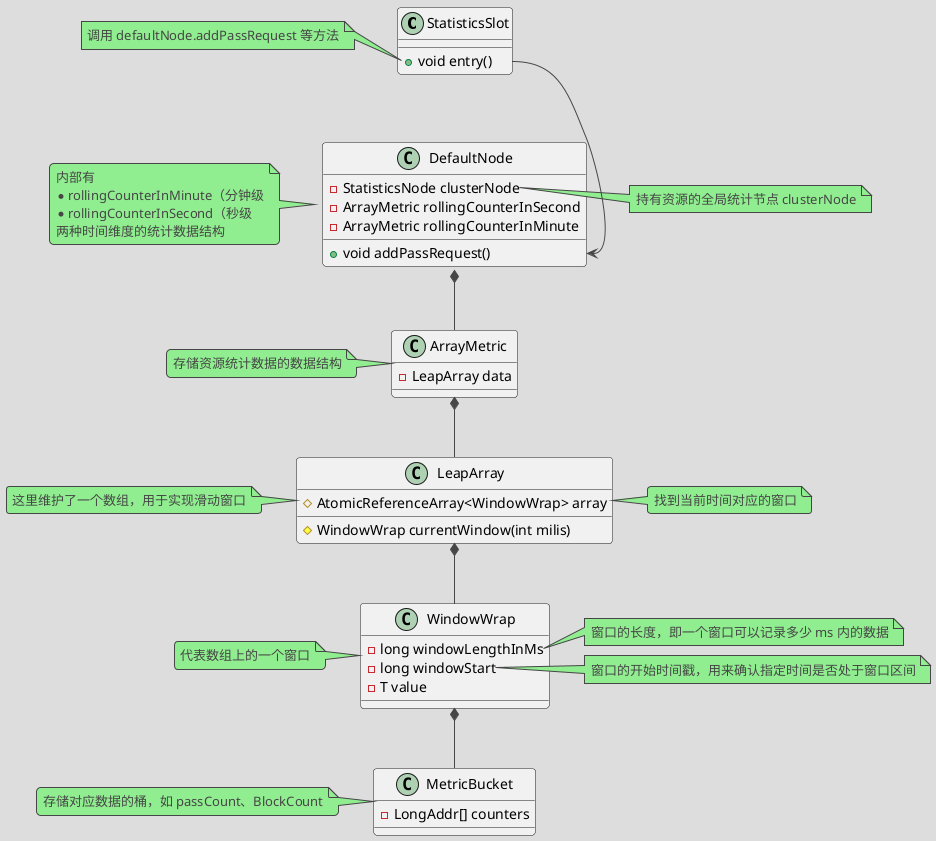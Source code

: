 @startuml
!theme toy
class StatisticsSlot {
+ void entry()
}

class DefaultNode {
- StatisticsNode clusterNode
- ArrayMetric rollingCounterInSecond
- ArrayMetric rollingCounterInMinute
+ void addPassRequest()
}

class ArrayMetric {
- LeapArray data
}

class LeapArray {
# AtomicReferenceArray<WindowWrap> array
# WindowWrap currentWindow(int milis)
}

class WindowWrap {
- long windowLengthInMs
- long windowStart
- T value
}

class MetricBucket {
- LongAddr[] counters
}

StatisticsSlot::entry --> DefaultNode::addPassRequest
DefaultNode *-- ArrayMetric
ArrayMetric *-- LeapArray
LeapArray *-- WindowWrap
WindowWrap *-- MetricBucket

note left of StatisticsSlot::entry
  调用 defaultNode.addPassRequest 等方法
end note
note left of DefaultNode
    内部有
    * rollingCounterInMinute（分钟级
    * rollingCounterInSecond（秒级
    两种时间维度的统计数据结构
end note
note right of DefaultNode::clusterNode
  持有资源的全局统计节点 clusterNode
end note
note left of ArrayMetric : 存储资源统计数据的数据结构
note left of LeapArray : 这里维护了一个数组，用于实现滑动窗口
note right of LeapArray : 找到当前时间对应的窗口
note left of WindowWrap : 代表数组上的一个窗口
note right of WindowWrap::windowLengthInMs
窗口的长度，即一个窗口可以记录多少 ms 内的数据
end note
note right of WindowWrap::windowStart
窗口的开始时间戳，用来确认指定时间是否处于窗口区间
end note
note left of MetricBucket : 存储对应数据的桶，如 passCount、BlockCount
@enduml